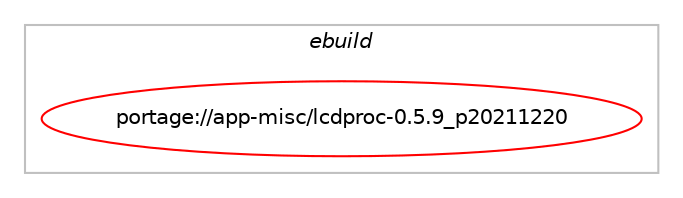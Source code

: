 digraph prolog {

# *************
# Graph options
# *************

newrank=true;
concentrate=true;
compound=true;
graph [rankdir=LR,fontname=Helvetica,fontsize=10,ranksep=1.5];#, ranksep=2.5, nodesep=0.2];
edge  [arrowhead=vee];
node  [fontname=Helvetica,fontsize=10];

# **********
# The ebuild
# **********

subgraph cluster_leftcol {
color=gray;
label=<<i>ebuild</i>>;
id [label="portage://app-misc/lcdproc-0.5.9_p20211220", color=red, width=4, href="../app-misc/lcdproc-0.5.9_p20211220.svg"];
}

# ****************
# The dependencies
# ****************

subgraph cluster_midcol {
color=gray;
label=<<i>dependencies</i>>;
subgraph cluster_compile {
fillcolor="#eeeeee";
style=filled;
label=<<i>compile</i>>;
# *** BEGIN UNKNOWN DEPENDENCY TYPE (TODO) ***
# id -> equal(use_conditional_group(positive,doc,portage://app-misc/lcdproc-0.5.9_p20211220,[package_dependency(portage://app-misc/lcdproc-0.5.9_p20211220,install,no,app-text,doxygen,none,[,,],[],[use(enable(dot),none)]),package_dependency(portage://app-misc/lcdproc-0.5.9_p20211220,install,no,app-text,xmlto,none,[,,],[],[])]))
# *** END UNKNOWN DEPENDENCY TYPE (TODO) ***

# *** BEGIN UNKNOWN DEPENDENCY TYPE (TODO) ***
# id -> equal(use_conditional_group(positive,lcd_devices_cfontz,portage://app-misc/lcdproc-0.5.9_p20211220,[package_dependency(portage://app-misc/lcdproc-0.5.9_p20211220,install,no,dev-libs,libhid,none,[,,],any_same_slot,[])]))
# *** END UNKNOWN DEPENDENCY TYPE (TODO) ***

# *** BEGIN UNKNOWN DEPENDENCY TYPE (TODO) ***
# id -> equal(use_conditional_group(positive,lcd_devices_cfontzpacket,portage://app-misc/lcdproc-0.5.9_p20211220,[package_dependency(portage://app-misc/lcdproc-0.5.9_p20211220,install,no,dev-libs,libhid,none,[,,],any_same_slot,[])]))
# *** END UNKNOWN DEPENDENCY TYPE (TODO) ***

# *** BEGIN UNKNOWN DEPENDENCY TYPE (TODO) ***
# id -> equal(use_conditional_group(positive,lcd_devices_cwlnx,portage://app-misc/lcdproc-0.5.9_p20211220,[package_dependency(portage://app-misc/lcdproc-0.5.9_p20211220,install,no,dev-libs,libhid,none,[,,],any_same_slot,[])]))
# *** END UNKNOWN DEPENDENCY TYPE (TODO) ***

# *** BEGIN UNKNOWN DEPENDENCY TYPE (TODO) ***
# id -> equal(use_conditional_group(positive,lcd_devices_futaba,portage://app-misc/lcdproc-0.5.9_p20211220,[package_dependency(portage://app-misc/lcdproc-0.5.9_p20211220,install,no,virtual,libusb,none,[,,],[slot(1),equal],[])]))
# *** END UNKNOWN DEPENDENCY TYPE (TODO) ***

# *** BEGIN UNKNOWN DEPENDENCY TYPE (TODO) ***
# id -> equal(use_conditional_group(positive,lcd_devices_g15,portage://app-misc/lcdproc-0.5.9_p20211220,[package_dependency(portage://app-misc/lcdproc-0.5.9_p20211220,install,no,app-misc,g15daemon,none,[,,],[],[]),package_dependency(portage://app-misc/lcdproc-0.5.9_p20211220,install,no,dev-libs,libg15render,none,[,,],any_same_slot,[]),package_dependency(portage://app-misc/lcdproc-0.5.9_p20211220,install,no,virtual,libusb,none,[,,],[slot(0),equal],[])]))
# *** END UNKNOWN DEPENDENCY TYPE (TODO) ***

# *** BEGIN UNKNOWN DEPENDENCY TYPE (TODO) ***
# id -> equal(use_conditional_group(positive,lcd_devices_glcd,portage://app-misc/lcdproc-0.5.9_p20211220,[package_dependency(portage://app-misc/lcdproc-0.5.9_p20211220,install,no,app-misc,glcdprocdriver,none,[,,],any_same_slot,[]),package_dependency(portage://app-misc/lcdproc-0.5.9_p20211220,install,no,dev-embedded,libftdi,none,[,,],[slot(1),equal],[]),package_dependency(portage://app-misc/lcdproc-0.5.9_p20211220,install,no,dev-libs,libhid,none,[,,],any_same_slot,[]),package_dependency(portage://app-misc/lcdproc-0.5.9_p20211220,install,no,dev-libs,serdisplib,none,[,,],any_same_slot,[]),package_dependency(portage://app-misc/lcdproc-0.5.9_p20211220,install,no,virtual,libusb,none,[,,],[slot(0),equal],[]),package_dependency(portage://app-misc/lcdproc-0.5.9_p20211220,install,no,x11-libs,libX11,none,[,,],any_same_slot,[])]))
# *** END UNKNOWN DEPENDENCY TYPE (TODO) ***

# *** BEGIN UNKNOWN DEPENDENCY TYPE (TODO) ***
# id -> equal(use_conditional_group(positive,lcd_devices_hd44780,portage://app-misc/lcdproc-0.5.9_p20211220,[package_dependency(portage://app-misc/lcdproc-0.5.9_p20211220,install,no,dev-embedded,libftdi,none,[,,],[slot(1),equal],[]),package_dependency(portage://app-misc/lcdproc-0.5.9_p20211220,install,no,dev-libs,libugpio,none,[,,],any_same_slot,[]),package_dependency(portage://app-misc/lcdproc-0.5.9_p20211220,install,no,virtual,libusb,none,[,,],[slot(0),equal],[])]))
# *** END UNKNOWN DEPENDENCY TYPE (TODO) ***

# *** BEGIN UNKNOWN DEPENDENCY TYPE (TODO) ***
# id -> equal(use_conditional_group(positive,lcd_devices_i2500vfd,portage://app-misc/lcdproc-0.5.9_p20211220,[package_dependency(portage://app-misc/lcdproc-0.5.9_p20211220,install,no,dev-embedded,libftdi,none,[,,],[slot(1),equal],[])]))
# *** END UNKNOWN DEPENDENCY TYPE (TODO) ***

# *** BEGIN UNKNOWN DEPENDENCY TYPE (TODO) ***
# id -> equal(use_conditional_group(positive,lcd_devices_iowarrior,portage://app-misc/lcdproc-0.5.9_p20211220,[package_dependency(portage://app-misc/lcdproc-0.5.9_p20211220,install,no,virtual,libusb,none,[,,],[slot(0),equal],[])]))
# *** END UNKNOWN DEPENDENCY TYPE (TODO) ***

# *** BEGIN UNKNOWN DEPENDENCY TYPE (TODO) ***
# id -> equal(use_conditional_group(positive,lcd_devices_irman,portage://app-misc/lcdproc-0.5.9_p20211220,[package_dependency(portage://app-misc/lcdproc-0.5.9_p20211220,install,no,media-libs,libirman,none,[,,],any_same_slot,[])]))
# *** END UNKNOWN DEPENDENCY TYPE (TODO) ***

# *** BEGIN UNKNOWN DEPENDENCY TYPE (TODO) ***
# id -> equal(use_conditional_group(positive,lcd_devices_lb216,portage://app-misc/lcdproc-0.5.9_p20211220,[package_dependency(portage://app-misc/lcdproc-0.5.9_p20211220,install,no,dev-libs,libhid,none,[,,],any_same_slot,[])]))
# *** END UNKNOWN DEPENDENCY TYPE (TODO) ***

# *** BEGIN UNKNOWN DEPENDENCY TYPE (TODO) ***
# id -> equal(use_conditional_group(positive,lcd_devices_lirc,portage://app-misc/lcdproc-0.5.9_p20211220,[package_dependency(portage://app-misc/lcdproc-0.5.9_p20211220,install,no,app-misc,lirc,none,[,,],[],[])]))
# *** END UNKNOWN DEPENDENCY TYPE (TODO) ***

# *** BEGIN UNKNOWN DEPENDENCY TYPE (TODO) ***
# id -> equal(use_conditional_group(positive,lcd_devices_lis,portage://app-misc/lcdproc-0.5.9_p20211220,[package_dependency(portage://app-misc/lcdproc-0.5.9_p20211220,install,no,dev-embedded,libftdi,none,[,,],[slot(1),equal],[])]))
# *** END UNKNOWN DEPENDENCY TYPE (TODO) ***

# *** BEGIN UNKNOWN DEPENDENCY TYPE (TODO) ***
# id -> equal(use_conditional_group(positive,lcd_devices_mdm166a,portage://app-misc/lcdproc-0.5.9_p20211220,[package_dependency(portage://app-misc/lcdproc-0.5.9_p20211220,install,no,dev-libs,libhid,none,[,,],any_same_slot,[])]))
# *** END UNKNOWN DEPENDENCY TYPE (TODO) ***

# *** BEGIN UNKNOWN DEPENDENCY TYPE (TODO) ***
# id -> equal(use_conditional_group(positive,lcd_devices_mtc_s16209x,portage://app-misc/lcdproc-0.5.9_p20211220,[package_dependency(portage://app-misc/lcdproc-0.5.9_p20211220,install,no,dev-libs,libhid,none,[,,],any_same_slot,[])]))
# *** END UNKNOWN DEPENDENCY TYPE (TODO) ***

# *** BEGIN UNKNOWN DEPENDENCY TYPE (TODO) ***
# id -> equal(use_conditional_group(positive,lcd_devices_mx5000,portage://app-misc/lcdproc-0.5.9_p20211220,[package_dependency(portage://app-misc/lcdproc-0.5.9_p20211220,install,no,app-misc,mx5000tools,none,[,,],[],[])]))
# *** END UNKNOWN DEPENDENCY TYPE (TODO) ***

# *** BEGIN UNKNOWN DEPENDENCY TYPE (TODO) ***
# id -> equal(use_conditional_group(positive,lcd_devices_noritakevfd,portage://app-misc/lcdproc-0.5.9_p20211220,[package_dependency(portage://app-misc/lcdproc-0.5.9_p20211220,install,no,dev-libs,libhid,none,[,,],any_same_slot,[])]))
# *** END UNKNOWN DEPENDENCY TYPE (TODO) ***

# *** BEGIN UNKNOWN DEPENDENCY TYPE (TODO) ***
# id -> equal(use_conditional_group(positive,lcd_devices_picolcd,portage://app-misc/lcdproc-0.5.9_p20211220,[package_dependency(portage://app-misc/lcdproc-0.5.9_p20211220,install,no,virtual,libusb,none,[,,],[slot(1),equal],[])]))
# *** END UNKNOWN DEPENDENCY TYPE (TODO) ***

# *** BEGIN UNKNOWN DEPENDENCY TYPE (TODO) ***
# id -> equal(use_conditional_group(positive,lcd_devices_shuttlevfd,portage://app-misc/lcdproc-0.5.9_p20211220,[package_dependency(portage://app-misc/lcdproc-0.5.9_p20211220,install,no,virtual,libusb,none,[,,],[slot(0),equal],[])]))
# *** END UNKNOWN DEPENDENCY TYPE (TODO) ***

# *** BEGIN UNKNOWN DEPENDENCY TYPE (TODO) ***
# id -> equal(use_conditional_group(positive,lcd_devices_ula200,portage://app-misc/lcdproc-0.5.9_p20211220,[package_dependency(portage://app-misc/lcdproc-0.5.9_p20211220,install,no,dev-embedded,libftdi,none,[,,],[slot(1),equal],[])]))
# *** END UNKNOWN DEPENDENCY TYPE (TODO) ***

# *** BEGIN UNKNOWN DEPENDENCY TYPE (TODO) ***
# id -> equal(use_conditional_group(positive,lcd_devices_xosd,portage://app-misc/lcdproc-0.5.9_p20211220,[package_dependency(portage://app-misc/lcdproc-0.5.9_p20211220,install,no,x11-libs,libX11,none,[,,],any_same_slot,[]),package_dependency(portage://app-misc/lcdproc-0.5.9_p20211220,install,no,x11-libs,xosd,none,[,,],any_same_slot,[])]))
# *** END UNKNOWN DEPENDENCY TYPE (TODO) ***

# *** BEGIN UNKNOWN DEPENDENCY TYPE (TODO) ***
# id -> equal(use_conditional_group(positive,nfs,portage://app-misc/lcdproc-0.5.9_p20211220,[package_dependency(portage://app-misc/lcdproc-0.5.9_p20211220,install,no,net-fs,nfs-utils,none,[,,],[],[])]))
# *** END UNKNOWN DEPENDENCY TYPE (TODO) ***

# *** BEGIN UNKNOWN DEPENDENCY TYPE (TODO) ***
# id -> equal(use_conditional_group(positive,png,portage://app-misc/lcdproc-0.5.9_p20211220,[package_dependency(portage://app-misc/lcdproc-0.5.9_p20211220,install,no,media-libs,libpng,none,[,,],[slot(0),equal],[])]))
# *** END UNKNOWN DEPENDENCY TYPE (TODO) ***

# *** BEGIN UNKNOWN DEPENDENCY TYPE (TODO) ***
# id -> equal(use_conditional_group(positive,samba,portage://app-misc/lcdproc-0.5.9_p20211220,[package_dependency(portage://app-misc/lcdproc-0.5.9_p20211220,install,no,net-fs,samba,none,[,,],[],[])]))
# *** END UNKNOWN DEPENDENCY TYPE (TODO) ***

# *** BEGIN UNKNOWN DEPENDENCY TYPE (TODO) ***
# id -> equal(use_conditional_group(positive,truetype,portage://app-misc/lcdproc-0.5.9_p20211220,[package_dependency(portage://app-misc/lcdproc-0.5.9_p20211220,install,no,media-libs,freetype,none,[,,],[slot(2),equal],[])]))
# *** END UNKNOWN DEPENDENCY TYPE (TODO) ***

}
subgraph cluster_compileandrun {
fillcolor="#eeeeee";
style=filled;
label=<<i>compile and run</i>>;
}
subgraph cluster_run {
fillcolor="#eeeeee";
style=filled;
label=<<i>run</i>>;
# *** BEGIN UNKNOWN DEPENDENCY TYPE (TODO) ***
# id -> equal(use_conditional_group(positive,lcd_devices_cfontz,portage://app-misc/lcdproc-0.5.9_p20211220,[package_dependency(portage://app-misc/lcdproc-0.5.9_p20211220,run,no,dev-libs,libhid,none,[,,],any_same_slot,[])]))
# *** END UNKNOWN DEPENDENCY TYPE (TODO) ***

# *** BEGIN UNKNOWN DEPENDENCY TYPE (TODO) ***
# id -> equal(use_conditional_group(positive,lcd_devices_cfontzpacket,portage://app-misc/lcdproc-0.5.9_p20211220,[package_dependency(portage://app-misc/lcdproc-0.5.9_p20211220,run,no,dev-libs,libhid,none,[,,],any_same_slot,[])]))
# *** END UNKNOWN DEPENDENCY TYPE (TODO) ***

# *** BEGIN UNKNOWN DEPENDENCY TYPE (TODO) ***
# id -> equal(use_conditional_group(positive,lcd_devices_cwlnx,portage://app-misc/lcdproc-0.5.9_p20211220,[package_dependency(portage://app-misc/lcdproc-0.5.9_p20211220,run,no,dev-libs,libhid,none,[,,],any_same_slot,[])]))
# *** END UNKNOWN DEPENDENCY TYPE (TODO) ***

# *** BEGIN UNKNOWN DEPENDENCY TYPE (TODO) ***
# id -> equal(use_conditional_group(positive,lcd_devices_futaba,portage://app-misc/lcdproc-0.5.9_p20211220,[package_dependency(portage://app-misc/lcdproc-0.5.9_p20211220,run,no,virtual,libusb,none,[,,],[slot(1),equal],[])]))
# *** END UNKNOWN DEPENDENCY TYPE (TODO) ***

# *** BEGIN UNKNOWN DEPENDENCY TYPE (TODO) ***
# id -> equal(use_conditional_group(positive,lcd_devices_g15,portage://app-misc/lcdproc-0.5.9_p20211220,[package_dependency(portage://app-misc/lcdproc-0.5.9_p20211220,run,no,app-misc,g15daemon,none,[,,],[],[]),package_dependency(portage://app-misc/lcdproc-0.5.9_p20211220,run,no,dev-libs,libg15render,none,[,,],any_same_slot,[]),package_dependency(portage://app-misc/lcdproc-0.5.9_p20211220,run,no,virtual,libusb,none,[,,],[slot(0),equal],[])]))
# *** END UNKNOWN DEPENDENCY TYPE (TODO) ***

# *** BEGIN UNKNOWN DEPENDENCY TYPE (TODO) ***
# id -> equal(use_conditional_group(positive,lcd_devices_glcd,portage://app-misc/lcdproc-0.5.9_p20211220,[package_dependency(portage://app-misc/lcdproc-0.5.9_p20211220,run,no,app-misc,glcdprocdriver,none,[,,],any_same_slot,[]),package_dependency(portage://app-misc/lcdproc-0.5.9_p20211220,run,no,dev-embedded,libftdi,none,[,,],[slot(1),equal],[]),package_dependency(portage://app-misc/lcdproc-0.5.9_p20211220,run,no,dev-libs,libhid,none,[,,],any_same_slot,[]),package_dependency(portage://app-misc/lcdproc-0.5.9_p20211220,run,no,dev-libs,serdisplib,none,[,,],any_same_slot,[]),package_dependency(portage://app-misc/lcdproc-0.5.9_p20211220,run,no,virtual,libusb,none,[,,],[slot(0),equal],[]),package_dependency(portage://app-misc/lcdproc-0.5.9_p20211220,run,no,x11-libs,libX11,none,[,,],any_same_slot,[])]))
# *** END UNKNOWN DEPENDENCY TYPE (TODO) ***

# *** BEGIN UNKNOWN DEPENDENCY TYPE (TODO) ***
# id -> equal(use_conditional_group(positive,lcd_devices_hd44780,portage://app-misc/lcdproc-0.5.9_p20211220,[package_dependency(portage://app-misc/lcdproc-0.5.9_p20211220,run,no,dev-embedded,libftdi,none,[,,],[slot(1),equal],[]),package_dependency(portage://app-misc/lcdproc-0.5.9_p20211220,run,no,dev-libs,libugpio,none,[,,],any_same_slot,[]),package_dependency(portage://app-misc/lcdproc-0.5.9_p20211220,run,no,virtual,libusb,none,[,,],[slot(0),equal],[])]))
# *** END UNKNOWN DEPENDENCY TYPE (TODO) ***

# *** BEGIN UNKNOWN DEPENDENCY TYPE (TODO) ***
# id -> equal(use_conditional_group(positive,lcd_devices_i2500vfd,portage://app-misc/lcdproc-0.5.9_p20211220,[package_dependency(portage://app-misc/lcdproc-0.5.9_p20211220,run,no,dev-embedded,libftdi,none,[,,],[slot(1),equal],[])]))
# *** END UNKNOWN DEPENDENCY TYPE (TODO) ***

# *** BEGIN UNKNOWN DEPENDENCY TYPE (TODO) ***
# id -> equal(use_conditional_group(positive,lcd_devices_iowarrior,portage://app-misc/lcdproc-0.5.9_p20211220,[package_dependency(portage://app-misc/lcdproc-0.5.9_p20211220,run,no,virtual,libusb,none,[,,],[slot(0),equal],[])]))
# *** END UNKNOWN DEPENDENCY TYPE (TODO) ***

# *** BEGIN UNKNOWN DEPENDENCY TYPE (TODO) ***
# id -> equal(use_conditional_group(positive,lcd_devices_irman,portage://app-misc/lcdproc-0.5.9_p20211220,[package_dependency(portage://app-misc/lcdproc-0.5.9_p20211220,run,no,media-libs,libirman,none,[,,],any_same_slot,[])]))
# *** END UNKNOWN DEPENDENCY TYPE (TODO) ***

# *** BEGIN UNKNOWN DEPENDENCY TYPE (TODO) ***
# id -> equal(use_conditional_group(positive,lcd_devices_lb216,portage://app-misc/lcdproc-0.5.9_p20211220,[package_dependency(portage://app-misc/lcdproc-0.5.9_p20211220,run,no,dev-libs,libhid,none,[,,],any_same_slot,[])]))
# *** END UNKNOWN DEPENDENCY TYPE (TODO) ***

# *** BEGIN UNKNOWN DEPENDENCY TYPE (TODO) ***
# id -> equal(use_conditional_group(positive,lcd_devices_lirc,portage://app-misc/lcdproc-0.5.9_p20211220,[package_dependency(portage://app-misc/lcdproc-0.5.9_p20211220,run,no,app-misc,lirc,none,[,,],[],[])]))
# *** END UNKNOWN DEPENDENCY TYPE (TODO) ***

# *** BEGIN UNKNOWN DEPENDENCY TYPE (TODO) ***
# id -> equal(use_conditional_group(positive,lcd_devices_lis,portage://app-misc/lcdproc-0.5.9_p20211220,[package_dependency(portage://app-misc/lcdproc-0.5.9_p20211220,run,no,dev-embedded,libftdi,none,[,,],[slot(1),equal],[])]))
# *** END UNKNOWN DEPENDENCY TYPE (TODO) ***

# *** BEGIN UNKNOWN DEPENDENCY TYPE (TODO) ***
# id -> equal(use_conditional_group(positive,lcd_devices_mdm166a,portage://app-misc/lcdproc-0.5.9_p20211220,[package_dependency(portage://app-misc/lcdproc-0.5.9_p20211220,run,no,dev-libs,libhid,none,[,,],any_same_slot,[])]))
# *** END UNKNOWN DEPENDENCY TYPE (TODO) ***

# *** BEGIN UNKNOWN DEPENDENCY TYPE (TODO) ***
# id -> equal(use_conditional_group(positive,lcd_devices_mtc_s16209x,portage://app-misc/lcdproc-0.5.9_p20211220,[package_dependency(portage://app-misc/lcdproc-0.5.9_p20211220,run,no,dev-libs,libhid,none,[,,],any_same_slot,[])]))
# *** END UNKNOWN DEPENDENCY TYPE (TODO) ***

# *** BEGIN UNKNOWN DEPENDENCY TYPE (TODO) ***
# id -> equal(use_conditional_group(positive,lcd_devices_mx5000,portage://app-misc/lcdproc-0.5.9_p20211220,[package_dependency(portage://app-misc/lcdproc-0.5.9_p20211220,run,no,app-misc,mx5000tools,none,[,,],[],[])]))
# *** END UNKNOWN DEPENDENCY TYPE (TODO) ***

# *** BEGIN UNKNOWN DEPENDENCY TYPE (TODO) ***
# id -> equal(use_conditional_group(positive,lcd_devices_noritakevfd,portage://app-misc/lcdproc-0.5.9_p20211220,[package_dependency(portage://app-misc/lcdproc-0.5.9_p20211220,run,no,dev-libs,libhid,none,[,,],any_same_slot,[])]))
# *** END UNKNOWN DEPENDENCY TYPE (TODO) ***

# *** BEGIN UNKNOWN DEPENDENCY TYPE (TODO) ***
# id -> equal(use_conditional_group(positive,lcd_devices_picolcd,portage://app-misc/lcdproc-0.5.9_p20211220,[package_dependency(portage://app-misc/lcdproc-0.5.9_p20211220,run,no,virtual,libusb,none,[,,],[slot(1),equal],[])]))
# *** END UNKNOWN DEPENDENCY TYPE (TODO) ***

# *** BEGIN UNKNOWN DEPENDENCY TYPE (TODO) ***
# id -> equal(use_conditional_group(positive,lcd_devices_shuttlevfd,portage://app-misc/lcdproc-0.5.9_p20211220,[package_dependency(portage://app-misc/lcdproc-0.5.9_p20211220,run,no,virtual,libusb,none,[,,],[slot(0),equal],[])]))
# *** END UNKNOWN DEPENDENCY TYPE (TODO) ***

# *** BEGIN UNKNOWN DEPENDENCY TYPE (TODO) ***
# id -> equal(use_conditional_group(positive,lcd_devices_ula200,portage://app-misc/lcdproc-0.5.9_p20211220,[package_dependency(portage://app-misc/lcdproc-0.5.9_p20211220,run,no,dev-embedded,libftdi,none,[,,],[slot(1),equal],[])]))
# *** END UNKNOWN DEPENDENCY TYPE (TODO) ***

# *** BEGIN UNKNOWN DEPENDENCY TYPE (TODO) ***
# id -> equal(use_conditional_group(positive,lcd_devices_xosd,portage://app-misc/lcdproc-0.5.9_p20211220,[package_dependency(portage://app-misc/lcdproc-0.5.9_p20211220,run,no,x11-libs,libX11,none,[,,],any_same_slot,[]),package_dependency(portage://app-misc/lcdproc-0.5.9_p20211220,run,no,x11-libs,xosd,none,[,,],any_same_slot,[])]))
# *** END UNKNOWN DEPENDENCY TYPE (TODO) ***

}
}

# **************
# The candidates
# **************

subgraph cluster_choices {
rank=same;
color=gray;
label=<<i>candidates</i>>;

}

}

